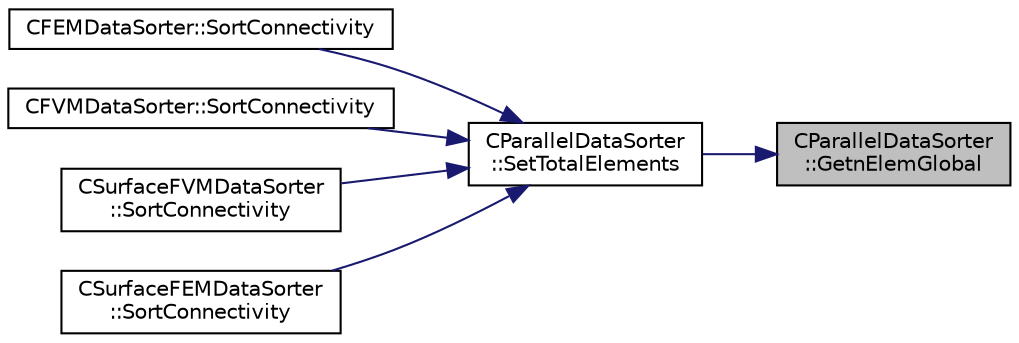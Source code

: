 digraph "CParallelDataSorter::GetnElemGlobal"
{
 // LATEX_PDF_SIZE
  edge [fontname="Helvetica",fontsize="10",labelfontname="Helvetica",labelfontsize="10"];
  node [fontname="Helvetica",fontsize="10",shape=record];
  rankdir="RL";
  Node1 [label="CParallelDataSorter\l::GetnElemGlobal",height=0.2,width=0.4,color="black", fillcolor="grey75", style="filled", fontcolor="black",tooltip="Get the global number of elements."];
  Node1 -> Node2 [dir="back",color="midnightblue",fontsize="10",style="solid",fontname="Helvetica"];
  Node2 [label="CParallelDataSorter\l::SetTotalElements",height=0.2,width=0.4,color="black", fillcolor="white", style="filled",URL="$classCParallelDataSorter.html#a31329f73e624456af5f988c149d483a2",tooltip="Set the total number of elements after sorting individual element types."];
  Node2 -> Node3 [dir="back",color="midnightblue",fontsize="10",style="solid",fontname="Helvetica"];
  Node3 [label="CFEMDataSorter::SortConnectivity",height=0.2,width=0.4,color="black", fillcolor="white", style="filled",URL="$classCFEMDataSorter.html#a64ab49586d00b34fc18ba4f672b9ff10",tooltip="Sort the connectivities (volume and surface) into data structures used for output file writing."];
  Node2 -> Node4 [dir="back",color="midnightblue",fontsize="10",style="solid",fontname="Helvetica"];
  Node4 [label="CFVMDataSorter::SortConnectivity",height=0.2,width=0.4,color="black", fillcolor="white", style="filled",URL="$classCFVMDataSorter.html#a0a1b263a6fddcf58bd0cff475f5db975",tooltip="Sort the connectivities (volume and surface) into data structures used for output file writing."];
  Node2 -> Node5 [dir="back",color="midnightblue",fontsize="10",style="solid",fontname="Helvetica"];
  Node5 [label="CSurfaceFVMDataSorter\l::SortConnectivity",height=0.2,width=0.4,color="black", fillcolor="white", style="filled",URL="$classCSurfaceFVMDataSorter.html#a9d9da9912882fd078f7f8c5be02c3803",tooltip="Sort the connectivities (volume and surface) into data structures used for output file writing...."];
  Node2 -> Node6 [dir="back",color="midnightblue",fontsize="10",style="solid",fontname="Helvetica"];
  Node6 [label="CSurfaceFEMDataSorter\l::SortConnectivity",height=0.2,width=0.4,color="black", fillcolor="white", style="filled",URL="$classCSurfaceFEMDataSorter.html#a164bb09b5fcfaca2c080130bb0d3599a",tooltip="Sort the connectivities (volume and surface) into data structures used for output file writing...."];
}

